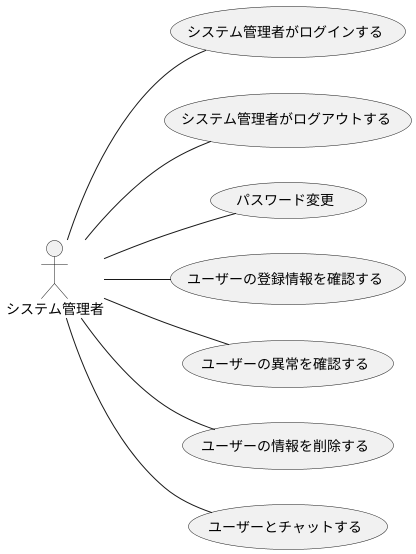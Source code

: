 @startuml システム管理者_usecase
left to right direction
actor システム管理者

システム管理者 -- (システム管理者がログインする)
システム管理者 -- (システム管理者がログアウトする)
システム管理者 -- (パスワード変更)
システム管理者 -- (ユーザーの登録情報を確認する)
システム管理者 -- (ユーザーの異常を確認する)
システム管理者 -- (ユーザーの情報を削除する)
システム管理者 -- (ユーザーとチャットする)




@enduml